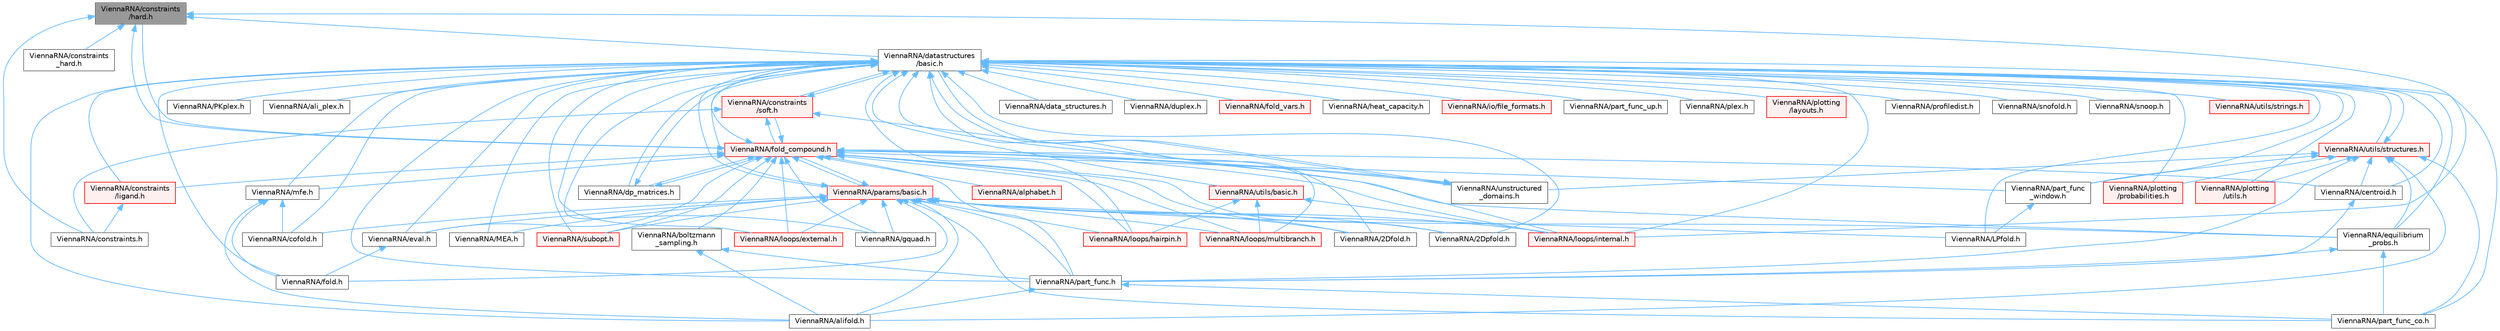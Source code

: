 digraph "ViennaRNA/constraints/hard.h"
{
 // INTERACTIVE_SVG=YES
 // LATEX_PDF_SIZE
  bgcolor="transparent";
  edge [fontname=Helvetica,fontsize=10,labelfontname=Helvetica,labelfontsize=10];
  node [fontname=Helvetica,fontsize=10,shape=box,height=0.2,width=0.4];
  Node1 [label="ViennaRNA/constraints\l/hard.h",height=0.2,width=0.4,color="gray40", fillcolor="grey60", style="filled", fontcolor="black",tooltip="Functions and data structures for handling of secondary structure hard constraints."];
  Node1 -> Node2 [dir="back",color="steelblue1",style="solid"];
  Node2 [label="ViennaRNA/constraints.h",height=0.2,width=0.4,color="grey40", fillcolor="white", style="filled",URL="$constraints_8h.html",tooltip="Use ViennaRNA/constraints/basic.h instead."];
  Node1 -> Node3 [dir="back",color="steelblue1",style="solid"];
  Node3 [label="ViennaRNA/constraints\l_hard.h",height=0.2,width=0.4,color="grey40", fillcolor="white", style="filled",URL="$constraints__hard_8h.html",tooltip="Use ViennaRNA/constraints/hard.h instead."];
  Node1 -> Node4 [dir="back",color="steelblue1",style="solid"];
  Node4 [label="ViennaRNA/datastructures\l/basic.h",height=0.2,width=0.4,color="grey40", fillcolor="white", style="filled",URL="$datastructures_2basic_8h.html",tooltip="Various data structures and pre-processor macros."];
  Node4 -> Node5 [dir="back",color="steelblue1",style="solid"];
  Node5 [label="ViennaRNA/2Dfold.h",height=0.2,width=0.4,color="grey40", fillcolor="white", style="filled",URL="$2Dfold_8h.html",tooltip="MFE structures for base pair distance classes."];
  Node4 -> Node6 [dir="back",color="steelblue1",style="solid"];
  Node6 [label="ViennaRNA/2Dpfold.h",height=0.2,width=0.4,color="grey40", fillcolor="white", style="filled",URL="$2Dpfold_8h.html",tooltip="Partition function implementations for base pair distance classes."];
  Node4 -> Node7 [dir="back",color="steelblue1",style="solid"];
  Node7 [label="ViennaRNA/LPfold.h",height=0.2,width=0.4,color="grey40", fillcolor="white", style="filled",URL="$LPfold_8h.html",tooltip="Partition function and equilibrium probability implementation for the sliding window algorithm."];
  Node4 -> Node8 [dir="back",color="steelblue1",style="solid"];
  Node8 [label="ViennaRNA/MEA.h",height=0.2,width=0.4,color="grey40", fillcolor="white", style="filled",URL="$MEA_8h.html",tooltip="Computes a MEA (maximum expected accuracy) structure."];
  Node4 -> Node9 [dir="back",color="steelblue1",style="solid"];
  Node9 [label="ViennaRNA/PKplex.h",height=0.2,width=0.4,color="grey40", fillcolor="white", style="filled",URL="$PKplex_8h_source.html",tooltip=" "];
  Node4 -> Node10 [dir="back",color="steelblue1",style="solid"];
  Node10 [label="ViennaRNA/ali_plex.h",height=0.2,width=0.4,color="grey40", fillcolor="white", style="filled",URL="$ali__plex_8h_source.html",tooltip=" "];
  Node4 -> Node11 [dir="back",color="steelblue1",style="solid"];
  Node11 [label="ViennaRNA/alifold.h",height=0.2,width=0.4,color="grey40", fillcolor="white", style="filled",URL="$alifold_8h.html",tooltip="Functions for comparative structure prediction using RNA sequence alignments."];
  Node4 -> Node12 [dir="back",color="steelblue1",style="solid"];
  Node12 [label="ViennaRNA/centroid.h",height=0.2,width=0.4,color="grey40", fillcolor="white", style="filled",URL="$centroid_8h.html",tooltip="Centroid structure computation."];
  Node12 -> Node13 [dir="back",color="steelblue1",style="solid"];
  Node13 [label="ViennaRNA/part_func.h",height=0.2,width=0.4,color="grey40", fillcolor="white", style="filled",URL="$part__func_8h.html",tooltip="Partition function implementations."];
  Node13 -> Node11 [dir="back",color="steelblue1",style="solid"];
  Node13 -> Node14 [dir="back",color="steelblue1",style="solid"];
  Node14 [label="ViennaRNA/part_func_co.h",height=0.2,width=0.4,color="grey40", fillcolor="white", style="filled",URL="$part__func__co_8h.html",tooltip="Partition function for two RNA sequences."];
  Node4 -> Node15 [dir="back",color="steelblue1",style="solid"];
  Node15 [label="ViennaRNA/cofold.h",height=0.2,width=0.4,color="grey40", fillcolor="white", style="filled",URL="$cofold_8h.html",tooltip="MFE implementations for RNA-RNA interaction."];
  Node4 -> Node16 [dir="back",color="steelblue1",style="solid"];
  Node16 [label="ViennaRNA/constraints\l/ligand.h",height=0.2,width=0.4,color="red", fillcolor="#FFF0F0", style="filled",URL="$ligand_8h.html",tooltip="Functions for incorporation of ligands binding to hairpin and interior loop motifs using the soft con..."];
  Node16 -> Node2 [dir="back",color="steelblue1",style="solid"];
  Node4 -> Node18 [dir="back",color="steelblue1",style="solid"];
  Node18 [label="ViennaRNA/constraints\l/soft.h",height=0.2,width=0.4,color="red", fillcolor="#FFF0F0", style="filled",URL="$soft_8h.html",tooltip="Functions and data structures for secondary structure soft constraints."];
  Node18 -> Node2 [dir="back",color="steelblue1",style="solid"];
  Node18 -> Node4 [dir="back",color="steelblue1",style="solid"];
  Node18 -> Node20 [dir="back",color="steelblue1",style="solid"];
  Node20 [label="ViennaRNA/fold_compound.h",height=0.2,width=0.4,color="red", fillcolor="#FFF0F0", style="filled",URL="$fold__compound_8h.html",tooltip="The Basic Fold Compound API."];
  Node20 -> Node5 [dir="back",color="steelblue1",style="solid"];
  Node20 -> Node6 [dir="back",color="steelblue1",style="solid"];
  Node20 -> Node21 [dir="back",color="steelblue1",style="solid"];
  Node21 [label="ViennaRNA/alphabet.h",height=0.2,width=0.4,color="red", fillcolor="#FFF0F0", style="filled",URL="$alphabet_8h.html",tooltip="Functions to process, convert, and generally handle different nucleotide and/or base pair alphabets."];
  Node20 -> Node23 [dir="back",color="steelblue1",style="solid"];
  Node23 [label="ViennaRNA/boltzmann\l_sampling.h",height=0.2,width=0.4,color="grey40", fillcolor="white", style="filled",URL="$boltzmann__sampling_8h.html",tooltip="Boltzmann Sampling of secondary structures from the ensemble."];
  Node23 -> Node11 [dir="back",color="steelblue1",style="solid"];
  Node23 -> Node13 [dir="back",color="steelblue1",style="solid"];
  Node20 -> Node12 [dir="back",color="steelblue1",style="solid"];
  Node20 -> Node1 [dir="back",color="steelblue1",style="solid"];
  Node20 -> Node16 [dir="back",color="steelblue1",style="solid"];
  Node20 -> Node18 [dir="back",color="steelblue1",style="solid"];
  Node20 -> Node4 [dir="back",color="steelblue1",style="solid"];
  Node20 -> Node29 [dir="back",color="steelblue1",style="solid"];
  Node29 [label="ViennaRNA/dp_matrices.h",height=0.2,width=0.4,color="grey40", fillcolor="white", style="filled",URL="$dp__matrices_8h.html",tooltip="Functions to deal with standard dynamic programming (DP) matrices."];
  Node29 -> Node4 [dir="back",color="steelblue1",style="solid"];
  Node29 -> Node20 [dir="back",color="steelblue1",style="solid"];
  Node20 -> Node30 [dir="back",color="steelblue1",style="solid"];
  Node30 [label="ViennaRNA/equilibrium\l_probs.h",height=0.2,width=0.4,color="grey40", fillcolor="white", style="filled",URL="$equilibrium__probs_8h.html",tooltip="Equilibrium Probability implementations."];
  Node30 -> Node13 [dir="back",color="steelblue1",style="solid"];
  Node30 -> Node14 [dir="back",color="steelblue1",style="solid"];
  Node20 -> Node31 [dir="back",color="steelblue1",style="solid"];
  Node31 [label="ViennaRNA/eval.h",height=0.2,width=0.4,color="grey40", fillcolor="white", style="filled",URL="$eval_8h.html",tooltip="Functions and variables related to energy evaluation of sequence/structure pairs."];
  Node31 -> Node32 [dir="back",color="steelblue1",style="solid"];
  Node32 [label="ViennaRNA/fold.h",height=0.2,width=0.4,color="grey40", fillcolor="white", style="filled",URL="$fold_8h.html",tooltip="MFE calculations for single RNA sequences."];
  Node20 -> Node33 [dir="back",color="steelblue1",style="solid"];
  Node33 [label="ViennaRNA/gquad.h",height=0.2,width=0.4,color="grey40", fillcolor="white", style="filled",URL="$gquad_8h.html",tooltip="G-quadruplexes."];
  Node20 -> Node42 [dir="back",color="steelblue1",style="solid"];
  Node42 [label="ViennaRNA/loops/external.h",height=0.2,width=0.4,color="red", fillcolor="#FFF0F0", style="filled",URL="$external_8h.html",tooltip="Energy evaluation of exterior loops for MFE and partition function calculations."];
  Node20 -> Node46 [dir="back",color="steelblue1",style="solid"];
  Node46 [label="ViennaRNA/loops/hairpin.h",height=0.2,width=0.4,color="red", fillcolor="#FFF0F0", style="filled",URL="$hairpin_8h.html",tooltip="Energy evaluation of hairpin loops for MFE and partition function calculations."];
  Node20 -> Node48 [dir="back",color="steelblue1",style="solid"];
  Node48 [label="ViennaRNA/loops/internal.h",height=0.2,width=0.4,color="red", fillcolor="#FFF0F0", style="filled",URL="$internal_8h.html",tooltip="Energy evaluation of interior loops for MFE and partition function calculations."];
  Node20 -> Node50 [dir="back",color="steelblue1",style="solid"];
  Node50 [label="ViennaRNA/loops/multibranch.h",height=0.2,width=0.4,color="red", fillcolor="#FFF0F0", style="filled",URL="$multibranch_8h.html",tooltip="Energy evaluation of multibranch loops for MFE and partition function calculations."];
  Node20 -> Node52 [dir="back",color="steelblue1",style="solid"];
  Node52 [label="ViennaRNA/mfe.h",height=0.2,width=0.4,color="grey40", fillcolor="white", style="filled",URL="$mfe_8h.html",tooltip="Compute Minimum Free energy (MFE) and backtrace corresponding secondary structures from RNA sequence ..."];
  Node52 -> Node11 [dir="back",color="steelblue1",style="solid"];
  Node52 -> Node15 [dir="back",color="steelblue1",style="solid"];
  Node52 -> Node32 [dir="back",color="steelblue1",style="solid"];
  Node20 -> Node56 [dir="back",color="steelblue1",style="solid"];
  Node56 [label="ViennaRNA/params/basic.h",height=0.2,width=0.4,color="red", fillcolor="#FFF0F0", style="filled",URL="$params_2basic_8h.html",tooltip="Functions to deal with sets of energy parameters."];
  Node56 -> Node5 [dir="back",color="steelblue1",style="solid"];
  Node56 -> Node6 [dir="back",color="steelblue1",style="solid"];
  Node56 -> Node7 [dir="back",color="steelblue1",style="solid"];
  Node56 -> Node8 [dir="back",color="steelblue1",style="solid"];
  Node56 -> Node11 [dir="back",color="steelblue1",style="solid"];
  Node56 -> Node15 [dir="back",color="steelblue1",style="solid"];
  Node56 -> Node4 [dir="back",color="steelblue1",style="solid"];
  Node56 -> Node30 [dir="back",color="steelblue1",style="solid"];
  Node56 -> Node31 [dir="back",color="steelblue1",style="solid"];
  Node56 -> Node32 [dir="back",color="steelblue1",style="solid"];
  Node56 -> Node20 [dir="back",color="steelblue1",style="solid"];
  Node56 -> Node33 [dir="back",color="steelblue1",style="solid"];
  Node56 -> Node42 [dir="back",color="steelblue1",style="solid"];
  Node56 -> Node46 [dir="back",color="steelblue1",style="solid"];
  Node56 -> Node48 [dir="back",color="steelblue1",style="solid"];
  Node56 -> Node50 [dir="back",color="steelblue1",style="solid"];
  Node56 -> Node13 [dir="back",color="steelblue1",style="solid"];
  Node56 -> Node14 [dir="back",color="steelblue1",style="solid"];
  Node56 -> Node59 [dir="back",color="steelblue1",style="solid"];
  Node59 [label="ViennaRNA/subopt.h",height=0.2,width=0.4,color="red", fillcolor="#FFF0F0", style="filled",URL="$subopt_8h.html",tooltip="RNAsubopt and density of states declarations."];
  Node20 -> Node13 [dir="back",color="steelblue1",style="solid"];
  Node20 -> Node61 [dir="back",color="steelblue1",style="solid"];
  Node61 [label="ViennaRNA/part_func\l_window.h",height=0.2,width=0.4,color="grey40", fillcolor="white", style="filled",URL="$part__func__window_8h.html",tooltip="Partition function and equilibrium probability implementation for the sliding window algorithm."];
  Node61 -> Node7 [dir="back",color="steelblue1",style="solid"];
  Node20 -> Node59 [dir="back",color="steelblue1",style="solid"];
  Node20 -> Node66 [dir="back",color="steelblue1",style="solid"];
  Node66 [label="ViennaRNA/unstructured\l_domains.h",height=0.2,width=0.4,color="grey40", fillcolor="white", style="filled",URL="$unstructured__domains_8h.html",tooltip="Functions to modify unstructured domains, e.g. to incorporate ligands binding to unpaired stretches."];
  Node66 -> Node4 [dir="back",color="steelblue1",style="solid"];
  Node66 -> Node20 [dir="back",color="steelblue1",style="solid"];
  Node18 -> Node48 [dir="back",color="steelblue1",style="solid"];
  Node4 -> Node69 [dir="back",color="steelblue1",style="solid"];
  Node69 [label="ViennaRNA/data_structures.h",height=0.2,width=0.4,color="grey40", fillcolor="white", style="filled",URL="$data__structures_8h.html",tooltip="Use ViennaRNA/datastructures/basic.h instead."];
  Node4 -> Node29 [dir="back",color="steelblue1",style="solid"];
  Node4 -> Node70 [dir="back",color="steelblue1",style="solid"];
  Node70 [label="ViennaRNA/duplex.h",height=0.2,width=0.4,color="grey40", fillcolor="white", style="filled",URL="$duplex_8h.html",tooltip="Functions for simple RNA-RNA duplex interactions."];
  Node4 -> Node30 [dir="back",color="steelblue1",style="solid"];
  Node4 -> Node31 [dir="back",color="steelblue1",style="solid"];
  Node4 -> Node32 [dir="back",color="steelblue1",style="solid"];
  Node4 -> Node71 [dir="back",color="steelblue1",style="solid"];
  Node71 [label="ViennaRNA/fold_vars.h",height=0.2,width=0.4,color="red", fillcolor="#FFF0F0", style="filled",URL="$fold__vars_8h.html",tooltip="Here all all declarations of the global variables used throughout RNAlib."];
  Node4 -> Node33 [dir="back",color="steelblue1",style="solid"];
  Node4 -> Node73 [dir="back",color="steelblue1",style="solid"];
  Node73 [label="ViennaRNA/heat_capacity.h",height=0.2,width=0.4,color="grey40", fillcolor="white", style="filled",URL="$heat__capacity_8h.html",tooltip="Compute heat capacity for an RNA."];
  Node4 -> Node74 [dir="back",color="steelblue1",style="solid"];
  Node74 [label="ViennaRNA/io/file_formats.h",height=0.2,width=0.4,color="red", fillcolor="#FFF0F0", style="filled",URL="$io_2file__formats_8h.html",tooltip="Read and write different file formats for RNA sequences, structures."];
  Node4 -> Node42 [dir="back",color="steelblue1",style="solid"];
  Node4 -> Node46 [dir="back",color="steelblue1",style="solid"];
  Node4 -> Node48 [dir="back",color="steelblue1",style="solid"];
  Node4 -> Node50 [dir="back",color="steelblue1",style="solid"];
  Node4 -> Node52 [dir="back",color="steelblue1",style="solid"];
  Node4 -> Node56 [dir="back",color="steelblue1",style="solid"];
  Node4 -> Node13 [dir="back",color="steelblue1",style="solid"];
  Node4 -> Node14 [dir="back",color="steelblue1",style="solid"];
  Node4 -> Node76 [dir="back",color="steelblue1",style="solid"];
  Node76 [label="ViennaRNA/part_func_up.h",height=0.2,width=0.4,color="grey40", fillcolor="white", style="filled",URL="$part__func__up_8h.html",tooltip="Implementations for accessibility and RNA-RNA interaction as a stepwise process."];
  Node4 -> Node61 [dir="back",color="steelblue1",style="solid"];
  Node4 -> Node77 [dir="back",color="steelblue1",style="solid"];
  Node77 [label="ViennaRNA/plex.h",height=0.2,width=0.4,color="grey40", fillcolor="white", style="filled",URL="$plex_8h_source.html",tooltip=" "];
  Node4 -> Node78 [dir="back",color="steelblue1",style="solid"];
  Node78 [label="ViennaRNA/plotting\l/layouts.h",height=0.2,width=0.4,color="red", fillcolor="#FFF0F0", style="filled",URL="$layouts_8h.html",tooltip="Secondary structure plot layout algorithms."];
  Node4 -> Node83 [dir="back",color="steelblue1",style="solid"];
  Node83 [label="ViennaRNA/plotting\l/probabilities.h",height=0.2,width=0.4,color="red", fillcolor="#FFF0F0", style="filled",URL="$probabilities_8h.html",tooltip="Various functions for plotting RNA secondary structures, dot-plots and other visualizations."];
  Node4 -> Node84 [dir="back",color="steelblue1",style="solid"];
  Node84 [label="ViennaRNA/plotting\l/utils.h",height=0.2,width=0.4,color="red", fillcolor="#FFF0F0", style="filled",URL="$plotting_2utils_8h.html",tooltip="Various utilities to assist in plotting secondary structures and consensus structures."];
  Node4 -> Node86 [dir="back",color="steelblue1",style="solid"];
  Node86 [label="ViennaRNA/profiledist.h",height=0.2,width=0.4,color="grey40", fillcolor="white", style="filled",URL="$profiledist_8h.html",tooltip=" "];
  Node4 -> Node87 [dir="back",color="steelblue1",style="solid"];
  Node87 [label="ViennaRNA/snofold.h",height=0.2,width=0.4,color="grey40", fillcolor="white", style="filled",URL="$snofold_8h_source.html",tooltip=" "];
  Node4 -> Node88 [dir="back",color="steelblue1",style="solid"];
  Node88 [label="ViennaRNA/snoop.h",height=0.2,width=0.4,color="grey40", fillcolor="white", style="filled",URL="$snoop_8h_source.html",tooltip=" "];
  Node4 -> Node59 [dir="back",color="steelblue1",style="solid"];
  Node4 -> Node66 [dir="back",color="steelblue1",style="solid"];
  Node4 -> Node89 [dir="back",color="steelblue1",style="solid"];
  Node89 [label="ViennaRNA/utils/basic.h",height=0.2,width=0.4,color="red", fillcolor="#FFF0F0", style="filled",URL="$utils_2basic_8h.html",tooltip="General utility- and helper-functions used throughout the ViennaRNA Package."];
  Node89 -> Node46 [dir="back",color="steelblue1",style="solid"];
  Node89 -> Node48 [dir="back",color="steelblue1",style="solid"];
  Node89 -> Node50 [dir="back",color="steelblue1",style="solid"];
  Node4 -> Node91 [dir="back",color="steelblue1",style="solid"];
  Node91 [label="ViennaRNA/utils/strings.h",height=0.2,width=0.4,color="red", fillcolor="#FFF0F0", style="filled",URL="$strings_8h.html",tooltip="General utility- and helper-functions for RNA sequence and structure strings used throughout the Vien..."];
  Node4 -> Node93 [dir="back",color="steelblue1",style="solid"];
  Node93 [label="ViennaRNA/utils/structures.h",height=0.2,width=0.4,color="red", fillcolor="#FFF0F0", style="filled",URL="$utils_2structures_8h.html",tooltip="Various utility- and helper-functions for secondary structure parsing, converting,..."];
  Node93 -> Node11 [dir="back",color="steelblue1",style="solid"];
  Node93 -> Node12 [dir="back",color="steelblue1",style="solid"];
  Node93 -> Node4 [dir="back",color="steelblue1",style="solid"];
  Node93 -> Node30 [dir="back",color="steelblue1",style="solid"];
  Node93 -> Node13 [dir="back",color="steelblue1",style="solid"];
  Node93 -> Node14 [dir="back",color="steelblue1",style="solid"];
  Node93 -> Node61 [dir="back",color="steelblue1",style="solid"];
  Node93 -> Node83 [dir="back",color="steelblue1",style="solid"];
  Node93 -> Node84 [dir="back",color="steelblue1",style="solid"];
  Node93 -> Node66 [dir="back",color="steelblue1",style="solid"];
  Node1 -> Node20 [dir="back",color="steelblue1",style="solid"];
  Node1 -> Node48 [dir="back",color="steelblue1",style="solid"];
}

